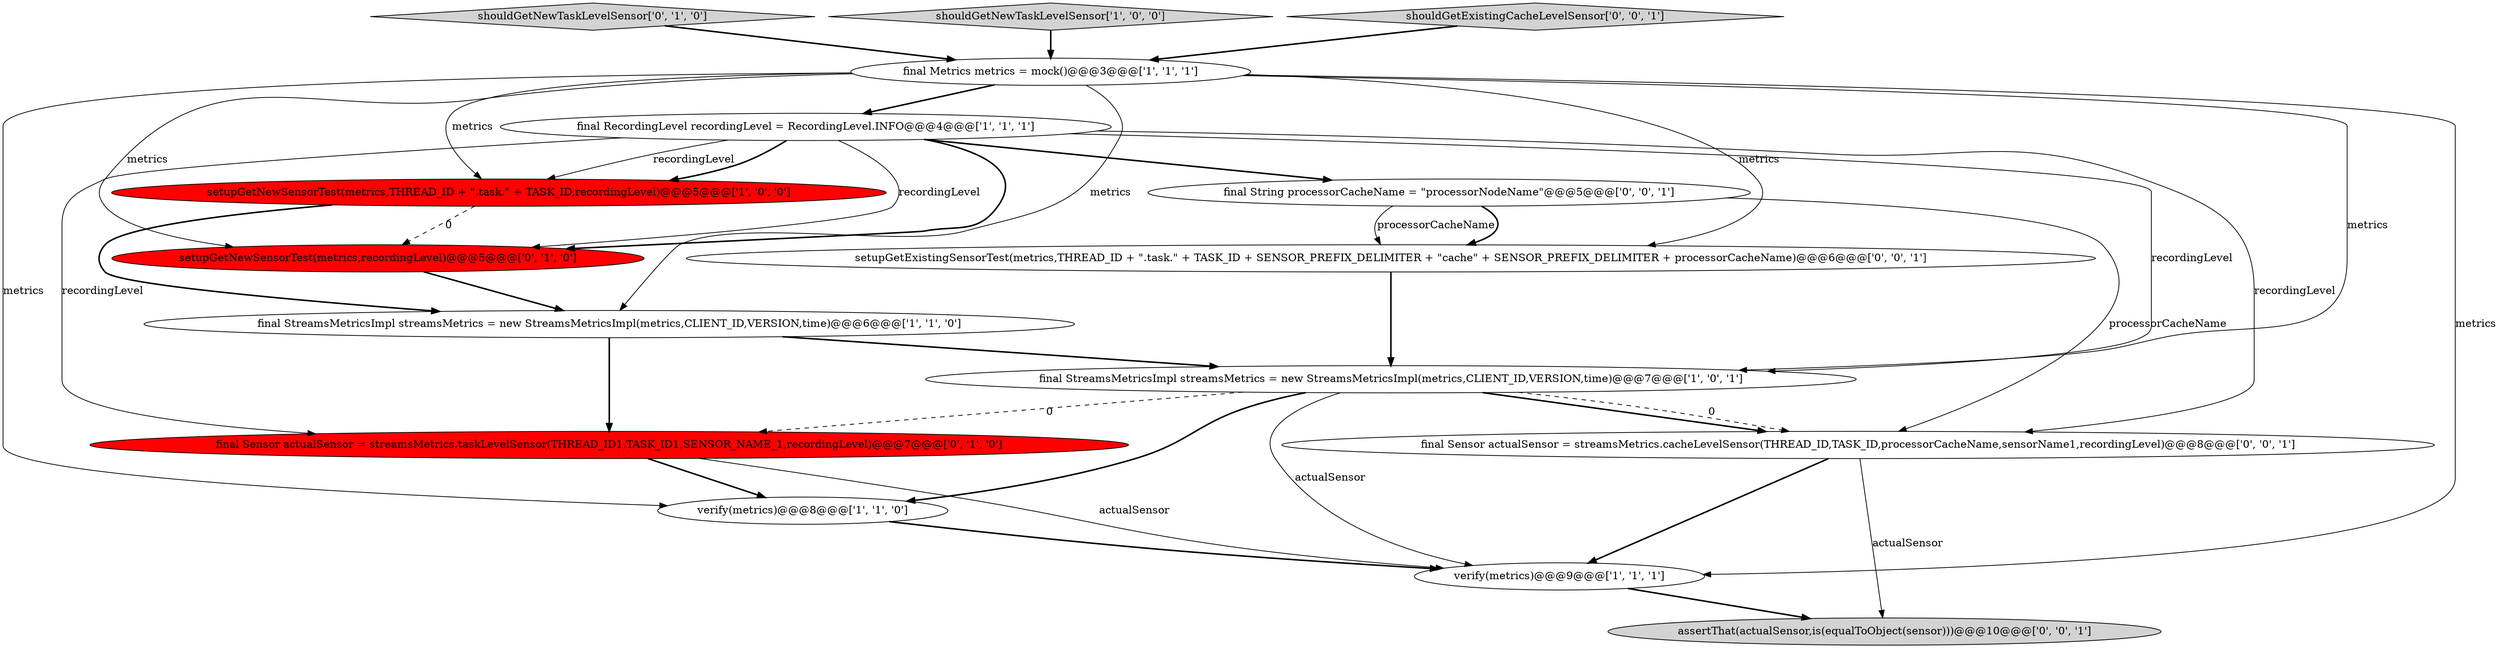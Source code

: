 digraph {
11 [style = filled, label = "final Sensor actualSensor = streamsMetrics.cacheLevelSensor(THREAD_ID,TASK_ID,processorCacheName,sensorName1,recordingLevel)@@@8@@@['0', '0', '1']", fillcolor = white, shape = ellipse image = "AAA0AAABBB3BBB"];
2 [style = filled, label = "setupGetNewSensorTest(metrics,THREAD_ID + \".task.\" + TASK_ID,recordingLevel)@@@5@@@['1', '0', '0']", fillcolor = red, shape = ellipse image = "AAA1AAABBB1BBB"];
9 [style = filled, label = "shouldGetNewTaskLevelSensor['0', '1', '0']", fillcolor = lightgray, shape = diamond image = "AAA0AAABBB2BBB"];
6 [style = filled, label = "final RecordingLevel recordingLevel = RecordingLevel.INFO@@@4@@@['1', '1', '1']", fillcolor = white, shape = ellipse image = "AAA0AAABBB1BBB"];
5 [style = filled, label = "shouldGetNewTaskLevelSensor['1', '0', '0']", fillcolor = lightgray, shape = diamond image = "AAA0AAABBB1BBB"];
8 [style = filled, label = "final Sensor actualSensor = streamsMetrics.taskLevelSensor(THREAD_ID1,TASK_ID1,SENSOR_NAME_1,recordingLevel)@@@7@@@['0', '1', '0']", fillcolor = red, shape = ellipse image = "AAA1AAABBB2BBB"];
14 [style = filled, label = "shouldGetExistingCacheLevelSensor['0', '0', '1']", fillcolor = lightgray, shape = diamond image = "AAA0AAABBB3BBB"];
1 [style = filled, label = "verify(metrics)@@@9@@@['1', '1', '1']", fillcolor = white, shape = ellipse image = "AAA0AAABBB1BBB"];
7 [style = filled, label = "final StreamsMetricsImpl streamsMetrics = new StreamsMetricsImpl(metrics,CLIENT_ID,VERSION,time)@@@7@@@['1', '0', '1']", fillcolor = white, shape = ellipse image = "AAA0AAABBB1BBB"];
15 [style = filled, label = "final String processorCacheName = \"processorNodeName\"@@@5@@@['0', '0', '1']", fillcolor = white, shape = ellipse image = "AAA0AAABBB3BBB"];
4 [style = filled, label = "final Metrics metrics = mock()@@@3@@@['1', '1', '1']", fillcolor = white, shape = ellipse image = "AAA0AAABBB1BBB"];
10 [style = filled, label = "setupGetNewSensorTest(metrics,recordingLevel)@@@5@@@['0', '1', '0']", fillcolor = red, shape = ellipse image = "AAA1AAABBB2BBB"];
0 [style = filled, label = "final StreamsMetricsImpl streamsMetrics = new StreamsMetricsImpl(metrics,CLIENT_ID,VERSION,time)@@@6@@@['1', '1', '0']", fillcolor = white, shape = ellipse image = "AAA0AAABBB1BBB"];
13 [style = filled, label = "assertThat(actualSensor,is(equalToObject(sensor)))@@@10@@@['0', '0', '1']", fillcolor = lightgray, shape = ellipse image = "AAA0AAABBB3BBB"];
3 [style = filled, label = "verify(metrics)@@@8@@@['1', '1', '0']", fillcolor = white, shape = ellipse image = "AAA0AAABBB1BBB"];
12 [style = filled, label = "setupGetExistingSensorTest(metrics,THREAD_ID + \".task.\" + TASK_ID + SENSOR_PREFIX_DELIMITER + \"cache\" + SENSOR_PREFIX_DELIMITER + processorCacheName)@@@6@@@['0', '0', '1']", fillcolor = white, shape = ellipse image = "AAA0AAABBB3BBB"];
7->11 [style = bold, label=""];
3->1 [style = bold, label=""];
11->13 [style = solid, label="actualSensor"];
4->6 [style = bold, label=""];
11->1 [style = bold, label=""];
9->4 [style = bold, label=""];
8->3 [style = bold, label=""];
7->8 [style = dashed, label="0"];
6->2 [style = solid, label="recordingLevel"];
7->11 [style = dashed, label="0"];
4->1 [style = solid, label="metrics"];
15->12 [style = solid, label="processorCacheName"];
6->11 [style = solid, label="recordingLevel"];
1->13 [style = bold, label=""];
12->7 [style = bold, label=""];
7->3 [style = bold, label=""];
6->15 [style = bold, label=""];
4->3 [style = solid, label="metrics"];
2->10 [style = dashed, label="0"];
0->7 [style = bold, label=""];
6->2 [style = bold, label=""];
7->1 [style = solid, label="actualSensor"];
2->0 [style = bold, label=""];
6->7 [style = solid, label="recordingLevel"];
6->8 [style = solid, label="recordingLevel"];
6->10 [style = bold, label=""];
10->0 [style = bold, label=""];
5->4 [style = bold, label=""];
0->8 [style = bold, label=""];
15->11 [style = solid, label="processorCacheName"];
4->0 [style = solid, label="metrics"];
4->10 [style = solid, label="metrics"];
15->12 [style = bold, label=""];
8->1 [style = solid, label="actualSensor"];
4->2 [style = solid, label="metrics"];
4->12 [style = solid, label="metrics"];
4->7 [style = solid, label="metrics"];
6->10 [style = solid, label="recordingLevel"];
14->4 [style = bold, label=""];
}
